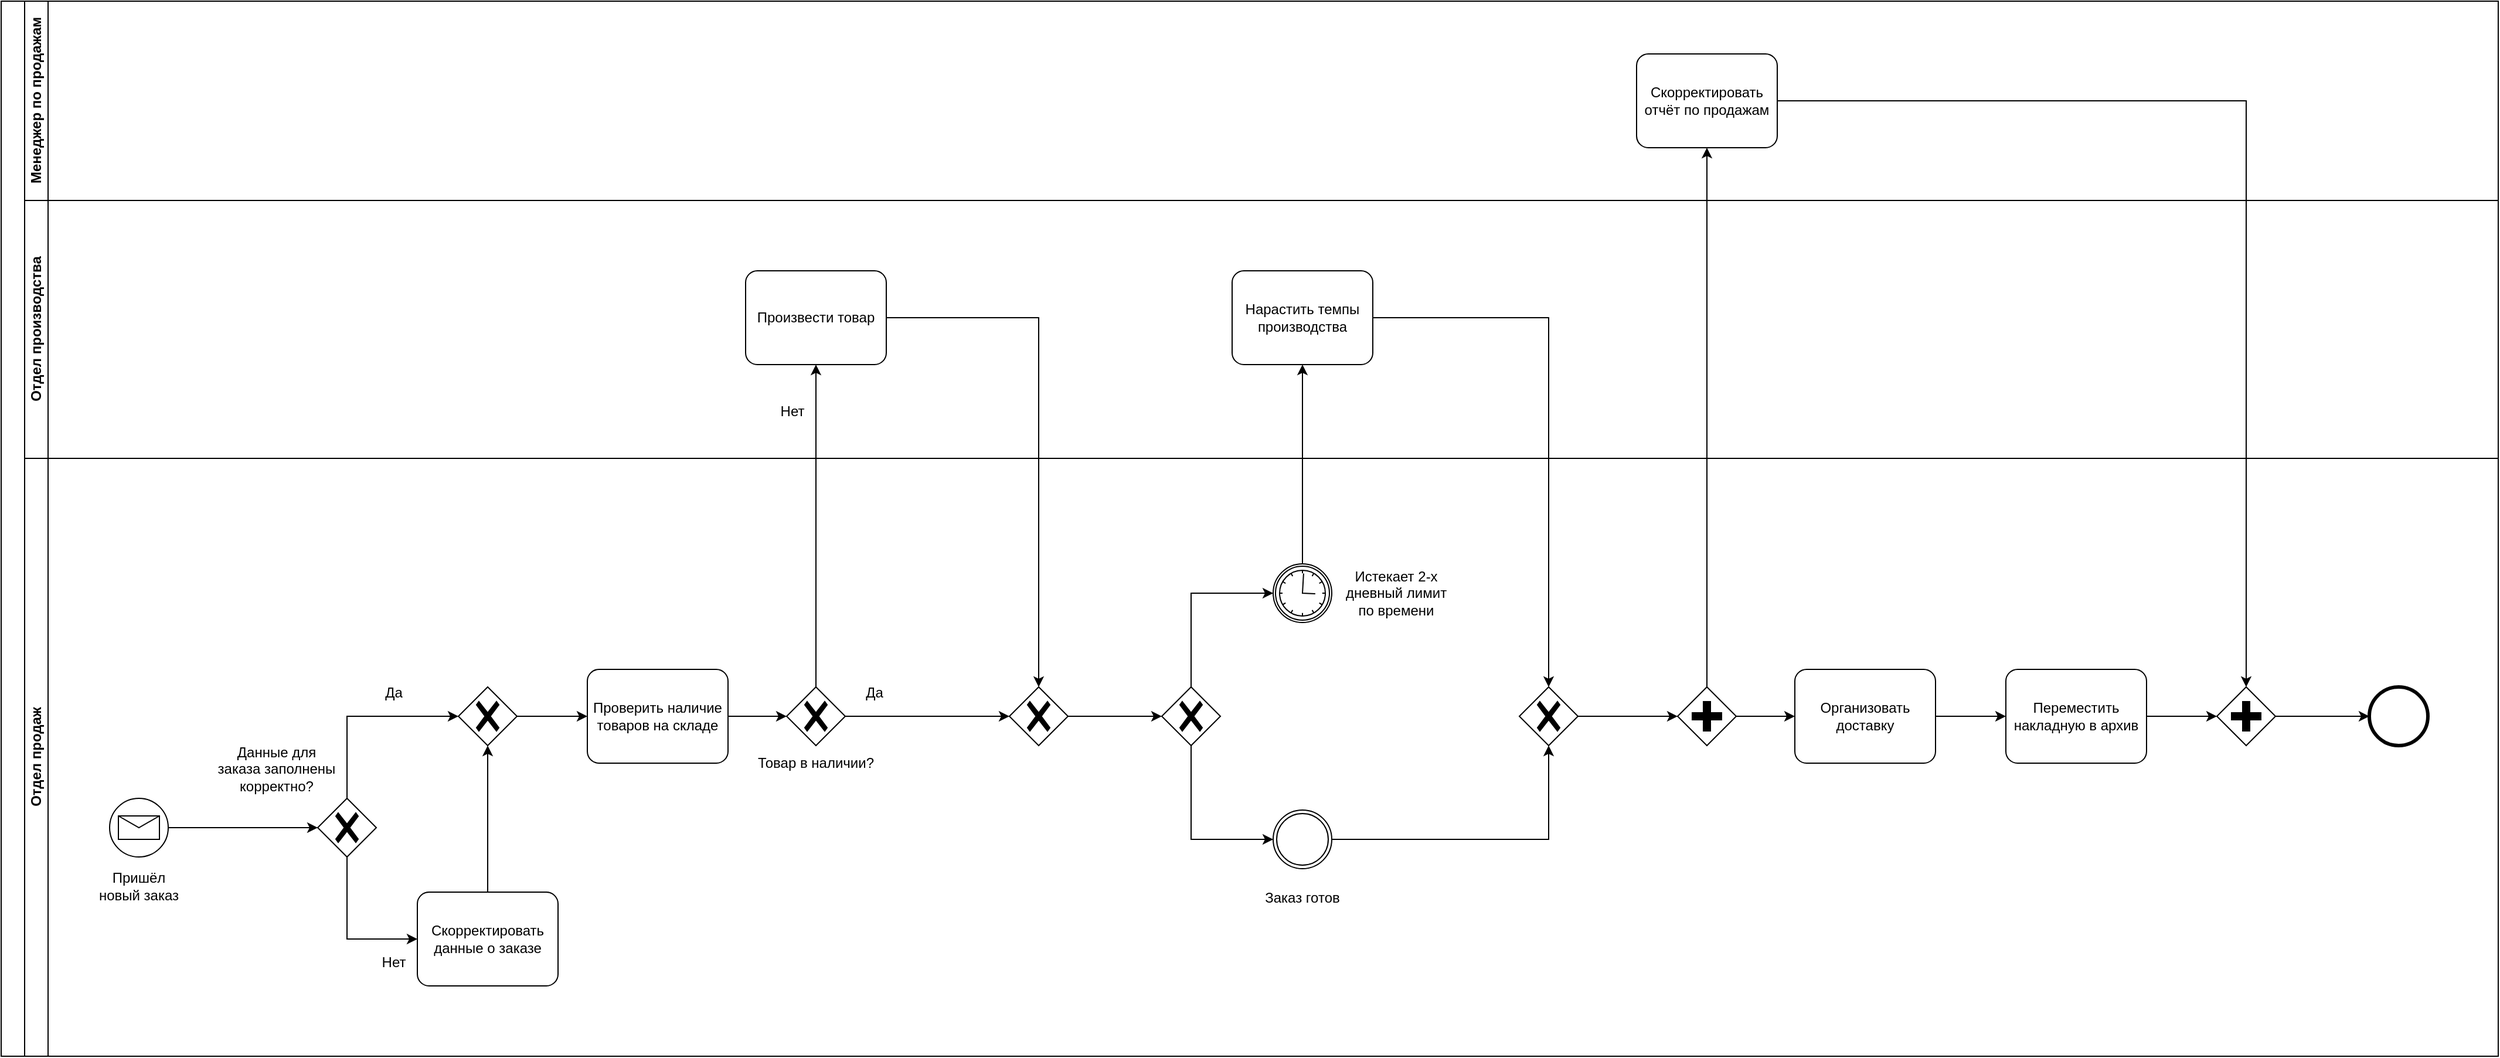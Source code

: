 <mxfile version="24.7.5">
  <diagram name="Page-1" id="2a216829-ef6e-dabb-86c1-c78162f3ba2b">
    <mxGraphModel dx="1757" dy="1535" grid="1" gridSize="10" guides="1" tooltips="1" connect="1" arrows="1" fold="1" page="1" pageScale="1" pageWidth="850" pageHeight="1100" background="none" math="0" shadow="0">
      <root>
        <mxCell id="0" />
        <mxCell id="1" parent="0" />
        <mxCell id="sOsdy5NJSnf37t_eYpma-24" value="" style="swimlane;html=1;childLayout=stackLayout;resizeParent=1;resizeParentMax=0;horizontal=0;startSize=20;horizontalStack=0;whiteSpace=wrap;" parent="1" vertex="1">
          <mxGeometry x="1040" y="200" width="2130" height="900" as="geometry" />
        </mxCell>
        <mxCell id="sOsdy5NJSnf37t_eYpma-25" value="Менеджер по продажам" style="swimlane;html=1;startSize=20;horizontal=0;" parent="sOsdy5NJSnf37t_eYpma-24" vertex="1">
          <mxGeometry x="20" width="2110" height="170" as="geometry" />
        </mxCell>
        <mxCell id="CfvXf1RaKAsfmcc7QrHt-8" value="Скорректировать отчёт по продажам" style="points=[[0.25,0,0],[0.5,0,0],[0.75,0,0],[1,0.25,0],[1,0.5,0],[1,0.75,0],[0.75,1,0],[0.5,1,0],[0.25,1,0],[0,0.75,0],[0,0.5,0],[0,0.25,0]];shape=mxgraph.bpmn.task;whiteSpace=wrap;rectStyle=rounded;size=10;html=1;container=1;expand=0;collapsible=0;taskMarker=abstract;" parent="sOsdy5NJSnf37t_eYpma-25" vertex="1">
          <mxGeometry x="1375" y="45" width="120" height="80" as="geometry" />
        </mxCell>
        <mxCell id="sOsdy5NJSnf37t_eYpma-26" value="Отдел производства" style="swimlane;html=1;startSize=20;horizontal=0;" parent="sOsdy5NJSnf37t_eYpma-24" vertex="1">
          <mxGeometry x="20" y="170" width="2110" height="220" as="geometry" />
        </mxCell>
        <mxCell id="sOsdy5NJSnf37t_eYpma-12" value="Произвести товар" style="points=[[0.25,0,0],[0.5,0,0],[0.75,0,0],[1,0.25,0],[1,0.5,0],[1,0.75,0],[0.75,1,0],[0.5,1,0],[0.25,1,0],[0,0.75,0],[0,0.5,0],[0,0.25,0]];shape=mxgraph.bpmn.task;whiteSpace=wrap;rectStyle=rounded;size=10;html=1;container=1;expand=0;collapsible=0;taskMarker=abstract;" parent="sOsdy5NJSnf37t_eYpma-26" vertex="1">
          <mxGeometry x="615" y="60" width="120" height="80" as="geometry" />
        </mxCell>
        <mxCell id="sOsdy5NJSnf37t_eYpma-31" value="Нет" style="text;html=1;align=center;verticalAlign=middle;whiteSpace=wrap;rounded=0;" parent="sOsdy5NJSnf37t_eYpma-26" vertex="1">
          <mxGeometry x="640" y="170" width="30" height="20" as="geometry" />
        </mxCell>
        <mxCell id="sOsdy5NJSnf37t_eYpma-42" value="Нарастить темпы производства" style="points=[[0.25,0,0],[0.5,0,0],[0.75,0,0],[1,0.25,0],[1,0.5,0],[1,0.75,0],[0.75,1,0],[0.5,1,0],[0.25,1,0],[0,0.75,0],[0,0.5,0],[0,0.25,0]];shape=mxgraph.bpmn.task;whiteSpace=wrap;rectStyle=rounded;size=10;html=1;container=1;expand=0;collapsible=0;taskMarker=abstract;" parent="sOsdy5NJSnf37t_eYpma-26" vertex="1">
          <mxGeometry x="1030" y="60" width="120" height="80" as="geometry" />
        </mxCell>
        <mxCell id="sOsdy5NJSnf37t_eYpma-27" value="Отдел продаж" style="swimlane;html=1;startSize=20;horizontal=0;" parent="sOsdy5NJSnf37t_eYpma-24" vertex="1">
          <mxGeometry x="20" y="390" width="2110" height="510" as="geometry" />
        </mxCell>
        <mxCell id="sOsdy5NJSnf37t_eYpma-29" style="edgeStyle=orthogonalEdgeStyle;rounded=0;orthogonalLoop=1;jettySize=auto;html=1;" parent="sOsdy5NJSnf37t_eYpma-27" source="sOsdy5NJSnf37t_eYpma-3" target="sOsdy5NJSnf37t_eYpma-4" edge="1">
          <mxGeometry relative="1" as="geometry" />
        </mxCell>
        <mxCell id="sOsdy5NJSnf37t_eYpma-3" value="" style="points=[[0.145,0.145,0],[0.5,0,0],[0.855,0.145,0],[1,0.5,0],[0.855,0.855,0],[0.5,1,0],[0.145,0.855,0],[0,0.5,0]];shape=mxgraph.bpmn.event;html=1;verticalLabelPosition=bottom;labelBackgroundColor=#ffffff;verticalAlign=top;align=center;perimeter=ellipsePerimeter;outlineConnect=0;aspect=fixed;outline=standard;symbol=message;" parent="sOsdy5NJSnf37t_eYpma-27" vertex="1">
          <mxGeometry x="72.5" y="290" width="50" height="50" as="geometry" />
        </mxCell>
        <mxCell id="sOsdy5NJSnf37t_eYpma-14" value="Пришёл новый заказ" style="text;html=1;align=center;verticalAlign=middle;whiteSpace=wrap;rounded=0;" parent="sOsdy5NJSnf37t_eYpma-27" vertex="1">
          <mxGeometry x="60" y="350" width="75" height="30" as="geometry" />
        </mxCell>
        <mxCell id="sOsdy5NJSnf37t_eYpma-4" value="" style="points=[[0.25,0.25,0],[0.5,0,0],[0.75,0.25,0],[1,0.5,0],[0.75,0.75,0],[0.5,1,0],[0.25,0.75,0],[0,0.5,0]];shape=mxgraph.bpmn.gateway2;html=1;verticalLabelPosition=bottom;labelBackgroundColor=#ffffff;verticalAlign=top;align=center;perimeter=rhombusPerimeter;outlineConnect=0;outline=none;symbol=none;gwType=exclusive;" parent="sOsdy5NJSnf37t_eYpma-27" vertex="1">
          <mxGeometry x="250" y="290" width="50" height="50" as="geometry" />
        </mxCell>
        <mxCell id="sOsdy5NJSnf37t_eYpma-5" value="Проверить наличие товаров на складе" style="points=[[0.25,0,0],[0.5,0,0],[0.75,0,0],[1,0.25,0],[1,0.5,0],[1,0.75,0],[0.75,1,0],[0.5,1,0],[0.25,1,0],[0,0.75,0],[0,0.5,0],[0,0.25,0]];shape=mxgraph.bpmn.task;whiteSpace=wrap;rectStyle=rounded;size=10;html=1;container=1;expand=0;collapsible=0;taskMarker=abstract;" parent="sOsdy5NJSnf37t_eYpma-27" vertex="1">
          <mxGeometry x="480" y="180" width="120" height="80" as="geometry" />
        </mxCell>
        <mxCell id="sOsdy5NJSnf37t_eYpma-6" value="Скорректировать данные о заказе" style="points=[[0.25,0,0],[0.5,0,0],[0.75,0,0],[1,0.25,0],[1,0.5,0],[1,0.75,0],[0.75,1,0],[0.5,1,0],[0.25,1,0],[0,0.75,0],[0,0.5,0],[0,0.25,0]];shape=mxgraph.bpmn.task;whiteSpace=wrap;rectStyle=rounded;size=10;html=1;container=1;expand=0;collapsible=0;taskMarker=abstract;" parent="sOsdy5NJSnf37t_eYpma-27" vertex="1">
          <mxGeometry x="335" y="370" width="120" height="80" as="geometry" />
        </mxCell>
        <mxCell id="sOsdy5NJSnf37t_eYpma-11" value="" style="points=[[0.25,0.25,0],[0.5,0,0],[0.75,0.25,0],[1,0.5,0],[0.75,0.75,0],[0.5,1,0],[0.25,0.75,0],[0,0.5,0]];shape=mxgraph.bpmn.gateway2;html=1;verticalLabelPosition=bottom;labelBackgroundColor=#ffffff;verticalAlign=top;align=center;perimeter=rhombusPerimeter;outlineConnect=0;outline=none;symbol=none;gwType=exclusive;" parent="sOsdy5NJSnf37t_eYpma-27" vertex="1">
          <mxGeometry x="650" y="195" width="50" height="50" as="geometry" />
        </mxCell>
        <mxCell id="sOsdy5NJSnf37t_eYpma-15" value="Данные для заказа заполнены корректно?" style="text;html=1;align=center;verticalAlign=middle;whiteSpace=wrap;rounded=0;" parent="sOsdy5NJSnf37t_eYpma-27" vertex="1">
          <mxGeometry x="161" y="250" width="107.5" height="30" as="geometry" />
        </mxCell>
        <mxCell id="sOsdy5NJSnf37t_eYpma-17" style="edgeStyle=orthogonalEdgeStyle;rounded=0;orthogonalLoop=1;jettySize=auto;html=1;entryX=0;entryY=0.5;entryDx=0;entryDy=0;entryPerimeter=0;exitX=0.5;exitY=1;exitDx=0;exitDy=0;exitPerimeter=0;" parent="sOsdy5NJSnf37t_eYpma-27" source="sOsdy5NJSnf37t_eYpma-4" target="sOsdy5NJSnf37t_eYpma-6" edge="1">
          <mxGeometry relative="1" as="geometry" />
        </mxCell>
        <mxCell id="sOsdy5NJSnf37t_eYpma-18" value="Да" style="text;html=1;align=center;verticalAlign=middle;whiteSpace=wrap;rounded=0;" parent="sOsdy5NJSnf37t_eYpma-27" vertex="1">
          <mxGeometry x="300" y="190" width="30" height="20" as="geometry" />
        </mxCell>
        <mxCell id="sOsdy5NJSnf37t_eYpma-19" value="Нет" style="text;html=1;align=center;verticalAlign=middle;whiteSpace=wrap;rounded=0;" parent="sOsdy5NJSnf37t_eYpma-27" vertex="1">
          <mxGeometry x="300" y="420" width="30" height="20" as="geometry" />
        </mxCell>
        <mxCell id="sOsdy5NJSnf37t_eYpma-22" style="edgeStyle=orthogonalEdgeStyle;rounded=0;orthogonalLoop=1;jettySize=auto;html=1;entryX=0;entryY=0.5;entryDx=0;entryDy=0;entryPerimeter=0;" parent="sOsdy5NJSnf37t_eYpma-27" source="sOsdy5NJSnf37t_eYpma-5" target="sOsdy5NJSnf37t_eYpma-11" edge="1">
          <mxGeometry relative="1" as="geometry" />
        </mxCell>
        <mxCell id="sOsdy5NJSnf37t_eYpma-23" value="Товар в наличии?" style="text;html=1;align=center;verticalAlign=middle;whiteSpace=wrap;rounded=0;" parent="sOsdy5NJSnf37t_eYpma-27" vertex="1">
          <mxGeometry x="621.25" y="245" width="107.5" height="30" as="geometry" />
        </mxCell>
        <mxCell id="sOsdy5NJSnf37t_eYpma-32" value="Да" style="text;html=1;align=center;verticalAlign=middle;whiteSpace=wrap;rounded=0;" parent="sOsdy5NJSnf37t_eYpma-27" vertex="1">
          <mxGeometry x="710" y="190" width="30" height="20" as="geometry" />
        </mxCell>
        <mxCell id="sOsdy5NJSnf37t_eYpma-33" value="" style="points=[[0.25,0.25,0],[0.5,0,0],[0.75,0.25,0],[1,0.5,0],[0.75,0.75,0],[0.5,1,0],[0.25,0.75,0],[0,0.5,0]];shape=mxgraph.bpmn.gateway2;html=1;verticalLabelPosition=bottom;labelBackgroundColor=#ffffff;verticalAlign=top;align=center;perimeter=rhombusPerimeter;outlineConnect=0;outline=none;symbol=none;gwType=exclusive;" parent="sOsdy5NJSnf37t_eYpma-27" vertex="1">
          <mxGeometry x="840" y="195" width="50" height="50" as="geometry" />
        </mxCell>
        <mxCell id="sOsdy5NJSnf37t_eYpma-34" style="edgeStyle=orthogonalEdgeStyle;rounded=0;orthogonalLoop=1;jettySize=auto;html=1;entryX=0;entryY=0.5;entryDx=0;entryDy=0;entryPerimeter=0;" parent="sOsdy5NJSnf37t_eYpma-27" source="sOsdy5NJSnf37t_eYpma-11" target="sOsdy5NJSnf37t_eYpma-33" edge="1">
          <mxGeometry relative="1" as="geometry" />
        </mxCell>
        <mxCell id="sOsdy5NJSnf37t_eYpma-37" style="edgeStyle=orthogonalEdgeStyle;rounded=0;orthogonalLoop=1;jettySize=auto;html=1;entryX=0;entryY=0.5;entryDx=0;entryDy=0;entryPerimeter=0;" parent="sOsdy5NJSnf37t_eYpma-27" source="sOsdy5NJSnf37t_eYpma-33" edge="1">
          <mxGeometry relative="1" as="geometry">
            <mxPoint x="970" y="220" as="targetPoint" />
          </mxGeometry>
        </mxCell>
        <mxCell id="sOsdy5NJSnf37t_eYpma-38" value="" style="points=[[0.145,0.145,0],[0.5,0,0],[0.855,0.145,0],[1,0.5,0],[0.855,0.855,0],[0.5,1,0],[0.145,0.855,0],[0,0.5,0]];shape=mxgraph.bpmn.event;html=1;verticalLabelPosition=bottom;labelBackgroundColor=#ffffff;verticalAlign=top;align=center;perimeter=ellipsePerimeter;outlineConnect=0;aspect=fixed;outline=catching;symbol=timer;" parent="sOsdy5NJSnf37t_eYpma-27" vertex="1">
          <mxGeometry x="1065" y="90" width="50" height="50" as="geometry" />
        </mxCell>
        <mxCell id="sOsdy5NJSnf37t_eYpma-39" value="" style="points=[[0.145,0.145,0],[0.5,0,0],[0.855,0.145,0],[1,0.5,0],[0.855,0.855,0],[0.5,1,0],[0.145,0.855,0],[0,0.5,0]];shape=mxgraph.bpmn.event;html=1;verticalLabelPosition=bottom;labelBackgroundColor=#ffffff;verticalAlign=top;align=center;perimeter=ellipsePerimeter;outlineConnect=0;aspect=fixed;outline=throwing;symbol=general;" parent="sOsdy5NJSnf37t_eYpma-27" vertex="1">
          <mxGeometry x="1065" y="300" width="50" height="50" as="geometry" />
        </mxCell>
        <mxCell id="sOsdy5NJSnf37t_eYpma-40" style="edgeStyle=orthogonalEdgeStyle;rounded=0;orthogonalLoop=1;jettySize=auto;html=1;entryX=0;entryY=0.5;entryDx=0;entryDy=0;entryPerimeter=0;exitX=0.5;exitY=0;exitDx=0;exitDy=0;exitPerimeter=0;" parent="sOsdy5NJSnf37t_eYpma-27" source="sOsdy5NJSnf37t_eYpma-46" target="sOsdy5NJSnf37t_eYpma-38" edge="1">
          <mxGeometry relative="1" as="geometry">
            <mxPoint x="995" y="195" as="sourcePoint" />
          </mxGeometry>
        </mxCell>
        <mxCell id="sOsdy5NJSnf37t_eYpma-41" style="edgeStyle=orthogonalEdgeStyle;rounded=0;orthogonalLoop=1;jettySize=auto;html=1;entryX=0;entryY=0.5;entryDx=0;entryDy=0;entryPerimeter=0;exitX=0.5;exitY=1;exitDx=0;exitDy=0;exitPerimeter=0;" parent="sOsdy5NJSnf37t_eYpma-27" source="sOsdy5NJSnf37t_eYpma-46" target="sOsdy5NJSnf37t_eYpma-39" edge="1">
          <mxGeometry relative="1" as="geometry">
            <mxPoint x="995" y="245" as="sourcePoint" />
          </mxGeometry>
        </mxCell>
        <mxCell id="sOsdy5NJSnf37t_eYpma-44" value="Истекает 2-х дневный лимит по времени" style="text;html=1;align=center;verticalAlign=middle;whiteSpace=wrap;rounded=0;" parent="sOsdy5NJSnf37t_eYpma-27" vertex="1">
          <mxGeometry x="1120" y="100" width="100" height="30" as="geometry" />
        </mxCell>
        <mxCell id="sOsdy5NJSnf37t_eYpma-45" value="Заказ готов" style="text;html=1;align=center;verticalAlign=middle;whiteSpace=wrap;rounded=0;" parent="sOsdy5NJSnf37t_eYpma-27" vertex="1">
          <mxGeometry x="1040" y="360" width="100" height="30" as="geometry" />
        </mxCell>
        <mxCell id="sOsdy5NJSnf37t_eYpma-46" value="" style="points=[[0.25,0.25,0],[0.5,0,0],[0.75,0.25,0],[1,0.5,0],[0.75,0.75,0],[0.5,1,0],[0.25,0.75,0],[0,0.5,0]];shape=mxgraph.bpmn.gateway2;html=1;verticalLabelPosition=bottom;labelBackgroundColor=#ffffff;verticalAlign=top;align=center;perimeter=rhombusPerimeter;outlineConnect=0;outline=none;symbol=none;gwType=exclusive;" parent="sOsdy5NJSnf37t_eYpma-27" vertex="1">
          <mxGeometry x="970" y="195" width="50" height="50" as="geometry" />
        </mxCell>
        <mxCell id="sOsdy5NJSnf37t_eYpma-47" value="" style="points=[[0.25,0.25,0],[0.5,0,0],[0.75,0.25,0],[1,0.5,0],[0.75,0.75,0],[0.5,1,0],[0.25,0.75,0],[0,0.5,0]];shape=mxgraph.bpmn.gateway2;html=1;verticalLabelPosition=bottom;labelBackgroundColor=#ffffff;verticalAlign=top;align=center;perimeter=rhombusPerimeter;outlineConnect=0;outline=none;symbol=none;gwType=exclusive;" parent="sOsdy5NJSnf37t_eYpma-27" vertex="1">
          <mxGeometry x="370" y="195" width="50" height="50" as="geometry" />
        </mxCell>
        <mxCell id="sOsdy5NJSnf37t_eYpma-48" style="edgeStyle=orthogonalEdgeStyle;rounded=0;orthogonalLoop=1;jettySize=auto;html=1;entryX=0;entryY=0.5;entryDx=0;entryDy=0;entryPerimeter=0;exitX=0.5;exitY=0;exitDx=0;exitDy=0;exitPerimeter=0;" parent="sOsdy5NJSnf37t_eYpma-27" source="sOsdy5NJSnf37t_eYpma-4" target="sOsdy5NJSnf37t_eYpma-47" edge="1">
          <mxGeometry relative="1" as="geometry" />
        </mxCell>
        <mxCell id="sOsdy5NJSnf37t_eYpma-49" style="edgeStyle=orthogonalEdgeStyle;rounded=0;orthogonalLoop=1;jettySize=auto;html=1;entryX=0.5;entryY=1;entryDx=0;entryDy=0;entryPerimeter=0;" parent="sOsdy5NJSnf37t_eYpma-27" source="sOsdy5NJSnf37t_eYpma-6" target="sOsdy5NJSnf37t_eYpma-47" edge="1">
          <mxGeometry relative="1" as="geometry" />
        </mxCell>
        <mxCell id="sOsdy5NJSnf37t_eYpma-50" style="edgeStyle=orthogonalEdgeStyle;rounded=0;orthogonalLoop=1;jettySize=auto;html=1;entryX=0;entryY=0.5;entryDx=0;entryDy=0;entryPerimeter=0;" parent="sOsdy5NJSnf37t_eYpma-27" source="sOsdy5NJSnf37t_eYpma-47" target="sOsdy5NJSnf37t_eYpma-5" edge="1">
          <mxGeometry relative="1" as="geometry" />
        </mxCell>
        <mxCell id="CfvXf1RaKAsfmcc7QrHt-1" value="" style="points=[[0.25,0.25,0],[0.5,0,0],[0.75,0.25,0],[1,0.5,0],[0.75,0.75,0],[0.5,1,0],[0.25,0.75,0],[0,0.5,0]];shape=mxgraph.bpmn.gateway2;html=1;verticalLabelPosition=bottom;labelBackgroundColor=#ffffff;verticalAlign=top;align=center;perimeter=rhombusPerimeter;outlineConnect=0;outline=none;symbol=none;gwType=parallel;" parent="sOsdy5NJSnf37t_eYpma-27" vertex="1">
          <mxGeometry x="1410" y="195" width="50" height="50" as="geometry" />
        </mxCell>
        <mxCell id="CfvXf1RaKAsfmcc7QrHt-10" style="edgeStyle=orthogonalEdgeStyle;rounded=0;orthogonalLoop=1;jettySize=auto;html=1;" parent="sOsdy5NJSnf37t_eYpma-27" source="CfvXf1RaKAsfmcc7QrHt-3" target="CfvXf1RaKAsfmcc7QrHt-4" edge="1">
          <mxGeometry relative="1" as="geometry" />
        </mxCell>
        <mxCell id="CfvXf1RaKAsfmcc7QrHt-3" value="Организовать доставку" style="points=[[0.25,0,0],[0.5,0,0],[0.75,0,0],[1,0.25,0],[1,0.5,0],[1,0.75,0],[0.75,1,0],[0.5,1,0],[0.25,1,0],[0,0.75,0],[0,0.5,0],[0,0.25,0]];shape=mxgraph.bpmn.task;whiteSpace=wrap;rectStyle=rounded;size=10;html=1;container=1;expand=0;collapsible=0;taskMarker=abstract;" parent="sOsdy5NJSnf37t_eYpma-27" vertex="1">
          <mxGeometry x="1510" y="180" width="120" height="80" as="geometry" />
        </mxCell>
        <mxCell id="CfvXf1RaKAsfmcc7QrHt-4" value="Переместить накладную в архив" style="points=[[0.25,0,0],[0.5,0,0],[0.75,0,0],[1,0.25,0],[1,0.5,0],[1,0.75,0],[0.75,1,0],[0.5,1,0],[0.25,1,0],[0,0.75,0],[0,0.5,0],[0,0.25,0]];shape=mxgraph.bpmn.task;whiteSpace=wrap;rectStyle=rounded;size=10;html=1;container=1;expand=0;collapsible=0;taskMarker=abstract;" parent="sOsdy5NJSnf37t_eYpma-27" vertex="1">
          <mxGeometry x="1690" y="180" width="120" height="80" as="geometry" />
        </mxCell>
        <mxCell id="CfvXf1RaKAsfmcc7QrHt-5" value="" style="points=[[0.145,0.145,0],[0.5,0,0],[0.855,0.145,0],[1,0.5,0],[0.855,0.855,0],[0.5,1,0],[0.145,0.855,0],[0,0.5,0]];shape=mxgraph.bpmn.event;html=1;verticalLabelPosition=bottom;labelBackgroundColor=#ffffff;verticalAlign=top;align=center;perimeter=ellipsePerimeter;outlineConnect=0;aspect=fixed;outline=end;symbol=terminate2;" parent="sOsdy5NJSnf37t_eYpma-27" vertex="1">
          <mxGeometry x="2000" y="195" width="50" height="50" as="geometry" />
        </mxCell>
        <mxCell id="CfvXf1RaKAsfmcc7QrHt-7" style="edgeStyle=orthogonalEdgeStyle;rounded=0;orthogonalLoop=1;jettySize=auto;html=1;entryX=0;entryY=0.5;entryDx=0;entryDy=0;entryPerimeter=0;" parent="sOsdy5NJSnf37t_eYpma-27" source="CfvXf1RaKAsfmcc7QrHt-1" target="CfvXf1RaKAsfmcc7QrHt-3" edge="1">
          <mxGeometry relative="1" as="geometry" />
        </mxCell>
        <mxCell id="CfvXf1RaKAsfmcc7QrHt-11" value="" style="points=[[0.25,0.25,0],[0.5,0,0],[0.75,0.25,0],[1,0.5,0],[0.75,0.75,0],[0.5,1,0],[0.25,0.75,0],[0,0.5,0]];shape=mxgraph.bpmn.gateway2;html=1;verticalLabelPosition=bottom;labelBackgroundColor=#ffffff;verticalAlign=top;align=center;perimeter=rhombusPerimeter;outlineConnect=0;outline=none;symbol=none;gwType=parallel;" parent="sOsdy5NJSnf37t_eYpma-27" vertex="1">
          <mxGeometry x="1870" y="195" width="50" height="50" as="geometry" />
        </mxCell>
        <mxCell id="CfvXf1RaKAsfmcc7QrHt-12" style="edgeStyle=orthogonalEdgeStyle;rounded=0;orthogonalLoop=1;jettySize=auto;html=1;entryX=0;entryY=0.5;entryDx=0;entryDy=0;entryPerimeter=0;" parent="sOsdy5NJSnf37t_eYpma-27" source="CfvXf1RaKAsfmcc7QrHt-4" target="CfvXf1RaKAsfmcc7QrHt-11" edge="1">
          <mxGeometry relative="1" as="geometry" />
        </mxCell>
        <mxCell id="CfvXf1RaKAsfmcc7QrHt-14" style="edgeStyle=orthogonalEdgeStyle;rounded=0;orthogonalLoop=1;jettySize=auto;html=1;entryX=0;entryY=0.5;entryDx=0;entryDy=0;entryPerimeter=0;" parent="sOsdy5NJSnf37t_eYpma-27" source="CfvXf1RaKAsfmcc7QrHt-11" target="CfvXf1RaKAsfmcc7QrHt-5" edge="1">
          <mxGeometry relative="1" as="geometry" />
        </mxCell>
        <mxCell id="CfvXf1RaKAsfmcc7QrHt-20" style="edgeStyle=orthogonalEdgeStyle;rounded=0;orthogonalLoop=1;jettySize=auto;html=1;" parent="sOsdy5NJSnf37t_eYpma-27" source="CfvXf1RaKAsfmcc7QrHt-17" target="CfvXf1RaKAsfmcc7QrHt-1" edge="1">
          <mxGeometry relative="1" as="geometry" />
        </mxCell>
        <mxCell id="CfvXf1RaKAsfmcc7QrHt-17" value="" style="points=[[0.25,0.25,0],[0.5,0,0],[0.75,0.25,0],[1,0.5,0],[0.75,0.75,0],[0.5,1,0],[0.25,0.75,0],[0,0.5,0]];shape=mxgraph.bpmn.gateway2;html=1;verticalLabelPosition=bottom;labelBackgroundColor=#ffffff;verticalAlign=top;align=center;perimeter=rhombusPerimeter;outlineConnect=0;outline=none;symbol=none;gwType=exclusive;" parent="sOsdy5NJSnf37t_eYpma-27" vertex="1">
          <mxGeometry x="1275" y="195" width="50" height="50" as="geometry" />
        </mxCell>
        <mxCell id="CfvXf1RaKAsfmcc7QrHt-19" style="edgeStyle=orthogonalEdgeStyle;rounded=0;orthogonalLoop=1;jettySize=auto;html=1;entryX=0.5;entryY=1;entryDx=0;entryDy=0;entryPerimeter=0;" parent="sOsdy5NJSnf37t_eYpma-27" source="sOsdy5NJSnf37t_eYpma-39" target="CfvXf1RaKAsfmcc7QrHt-17" edge="1">
          <mxGeometry relative="1" as="geometry" />
        </mxCell>
        <mxCell id="sOsdy5NJSnf37t_eYpma-30" style="edgeStyle=orthogonalEdgeStyle;rounded=0;orthogonalLoop=1;jettySize=auto;html=1;entryX=0.5;entryY=1;entryDx=0;entryDy=0;entryPerimeter=0;" parent="sOsdy5NJSnf37t_eYpma-24" source="sOsdy5NJSnf37t_eYpma-11" target="sOsdy5NJSnf37t_eYpma-12" edge="1">
          <mxGeometry relative="1" as="geometry" />
        </mxCell>
        <mxCell id="sOsdy5NJSnf37t_eYpma-35" style="edgeStyle=orthogonalEdgeStyle;rounded=0;orthogonalLoop=1;jettySize=auto;html=1;" parent="sOsdy5NJSnf37t_eYpma-24" source="sOsdy5NJSnf37t_eYpma-12" target="sOsdy5NJSnf37t_eYpma-33" edge="1">
          <mxGeometry relative="1" as="geometry" />
        </mxCell>
        <mxCell id="sOsdy5NJSnf37t_eYpma-43" style="edgeStyle=orthogonalEdgeStyle;rounded=0;orthogonalLoop=1;jettySize=auto;html=1;entryX=0.5;entryY=1;entryDx=0;entryDy=0;entryPerimeter=0;" parent="sOsdy5NJSnf37t_eYpma-24" source="sOsdy5NJSnf37t_eYpma-38" target="sOsdy5NJSnf37t_eYpma-42" edge="1">
          <mxGeometry relative="1" as="geometry" />
        </mxCell>
        <mxCell id="CfvXf1RaKAsfmcc7QrHt-13" style="edgeStyle=orthogonalEdgeStyle;rounded=0;orthogonalLoop=1;jettySize=auto;html=1;entryX=0.5;entryY=0;entryDx=0;entryDy=0;entryPerimeter=0;" parent="sOsdy5NJSnf37t_eYpma-24" source="CfvXf1RaKAsfmcc7QrHt-8" target="CfvXf1RaKAsfmcc7QrHt-11" edge="1">
          <mxGeometry relative="1" as="geometry" />
        </mxCell>
        <mxCell id="CfvXf1RaKAsfmcc7QrHt-18" style="edgeStyle=orthogonalEdgeStyle;rounded=0;orthogonalLoop=1;jettySize=auto;html=1;entryX=0.5;entryY=0;entryDx=0;entryDy=0;entryPerimeter=0;" parent="sOsdy5NJSnf37t_eYpma-24" source="sOsdy5NJSnf37t_eYpma-42" target="CfvXf1RaKAsfmcc7QrHt-17" edge="1">
          <mxGeometry relative="1" as="geometry" />
        </mxCell>
        <mxCell id="aLOkFRZOIq2P6Ln-9yZE-1" style="edgeStyle=orthogonalEdgeStyle;rounded=0;orthogonalLoop=1;jettySize=auto;html=1;entryX=0.5;entryY=1;entryDx=0;entryDy=0;entryPerimeter=0;" edge="1" parent="sOsdy5NJSnf37t_eYpma-24" source="CfvXf1RaKAsfmcc7QrHt-1" target="CfvXf1RaKAsfmcc7QrHt-8">
          <mxGeometry relative="1" as="geometry" />
        </mxCell>
      </root>
    </mxGraphModel>
  </diagram>
</mxfile>
